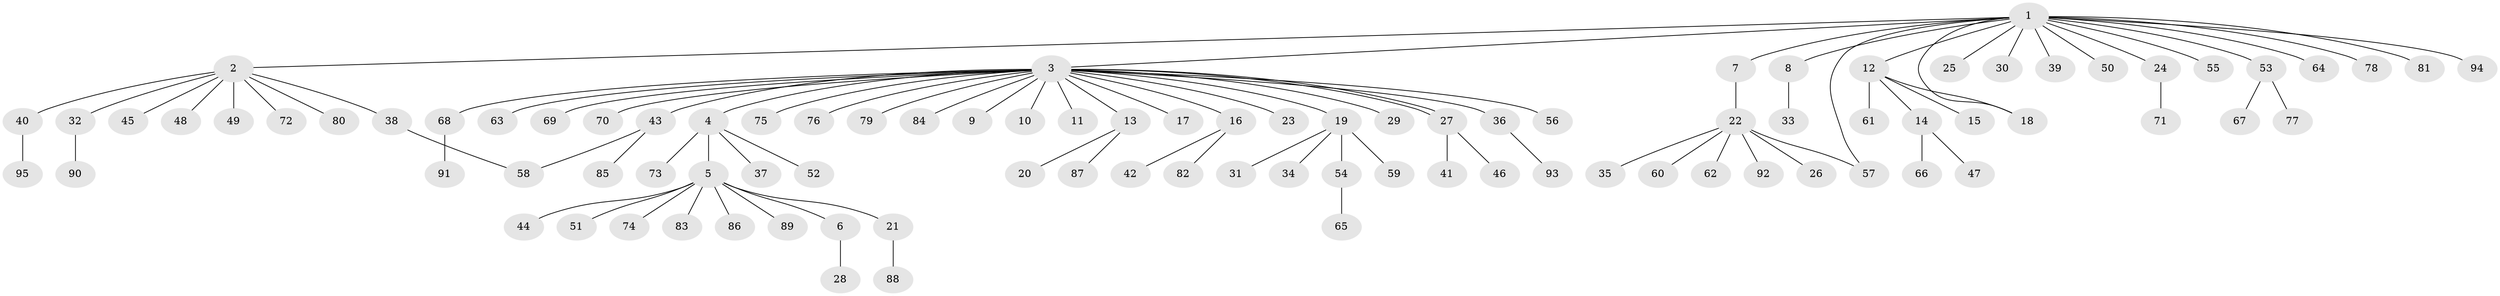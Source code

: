 // coarse degree distribution, {16: 0.012987012987012988, 9: 0.012987012987012988, 23: 0.012987012987012988, 4: 0.03896103896103896, 8: 0.012987012987012988, 1: 0.7142857142857143, 2: 0.16883116883116883, 6: 0.012987012987012988, 3: 0.012987012987012988}
// Generated by graph-tools (version 1.1) at 2025/41/03/06/25 10:41:51]
// undirected, 95 vertices, 98 edges
graph export_dot {
graph [start="1"]
  node [color=gray90,style=filled];
  1;
  2;
  3;
  4;
  5;
  6;
  7;
  8;
  9;
  10;
  11;
  12;
  13;
  14;
  15;
  16;
  17;
  18;
  19;
  20;
  21;
  22;
  23;
  24;
  25;
  26;
  27;
  28;
  29;
  30;
  31;
  32;
  33;
  34;
  35;
  36;
  37;
  38;
  39;
  40;
  41;
  42;
  43;
  44;
  45;
  46;
  47;
  48;
  49;
  50;
  51;
  52;
  53;
  54;
  55;
  56;
  57;
  58;
  59;
  60;
  61;
  62;
  63;
  64;
  65;
  66;
  67;
  68;
  69;
  70;
  71;
  72;
  73;
  74;
  75;
  76;
  77;
  78;
  79;
  80;
  81;
  82;
  83;
  84;
  85;
  86;
  87;
  88;
  89;
  90;
  91;
  92;
  93;
  94;
  95;
  1 -- 2;
  1 -- 3;
  1 -- 7;
  1 -- 8;
  1 -- 12;
  1 -- 18;
  1 -- 24;
  1 -- 25;
  1 -- 30;
  1 -- 39;
  1 -- 50;
  1 -- 53;
  1 -- 55;
  1 -- 57;
  1 -- 64;
  1 -- 78;
  1 -- 81;
  1 -- 94;
  2 -- 32;
  2 -- 38;
  2 -- 40;
  2 -- 45;
  2 -- 48;
  2 -- 49;
  2 -- 72;
  2 -- 80;
  3 -- 4;
  3 -- 9;
  3 -- 10;
  3 -- 11;
  3 -- 13;
  3 -- 16;
  3 -- 17;
  3 -- 19;
  3 -- 23;
  3 -- 27;
  3 -- 27;
  3 -- 29;
  3 -- 36;
  3 -- 43;
  3 -- 56;
  3 -- 63;
  3 -- 68;
  3 -- 69;
  3 -- 70;
  3 -- 75;
  3 -- 76;
  3 -- 79;
  3 -- 84;
  4 -- 5;
  4 -- 37;
  4 -- 52;
  4 -- 73;
  5 -- 6;
  5 -- 21;
  5 -- 44;
  5 -- 51;
  5 -- 74;
  5 -- 83;
  5 -- 86;
  5 -- 89;
  6 -- 28;
  7 -- 22;
  8 -- 33;
  12 -- 14;
  12 -- 15;
  12 -- 18;
  12 -- 61;
  13 -- 20;
  13 -- 87;
  14 -- 47;
  14 -- 66;
  16 -- 42;
  16 -- 82;
  19 -- 31;
  19 -- 34;
  19 -- 54;
  19 -- 59;
  21 -- 88;
  22 -- 26;
  22 -- 35;
  22 -- 57;
  22 -- 60;
  22 -- 62;
  22 -- 92;
  24 -- 71;
  27 -- 41;
  27 -- 46;
  32 -- 90;
  36 -- 93;
  38 -- 58;
  40 -- 95;
  43 -- 58;
  43 -- 85;
  53 -- 67;
  53 -- 77;
  54 -- 65;
  68 -- 91;
}
